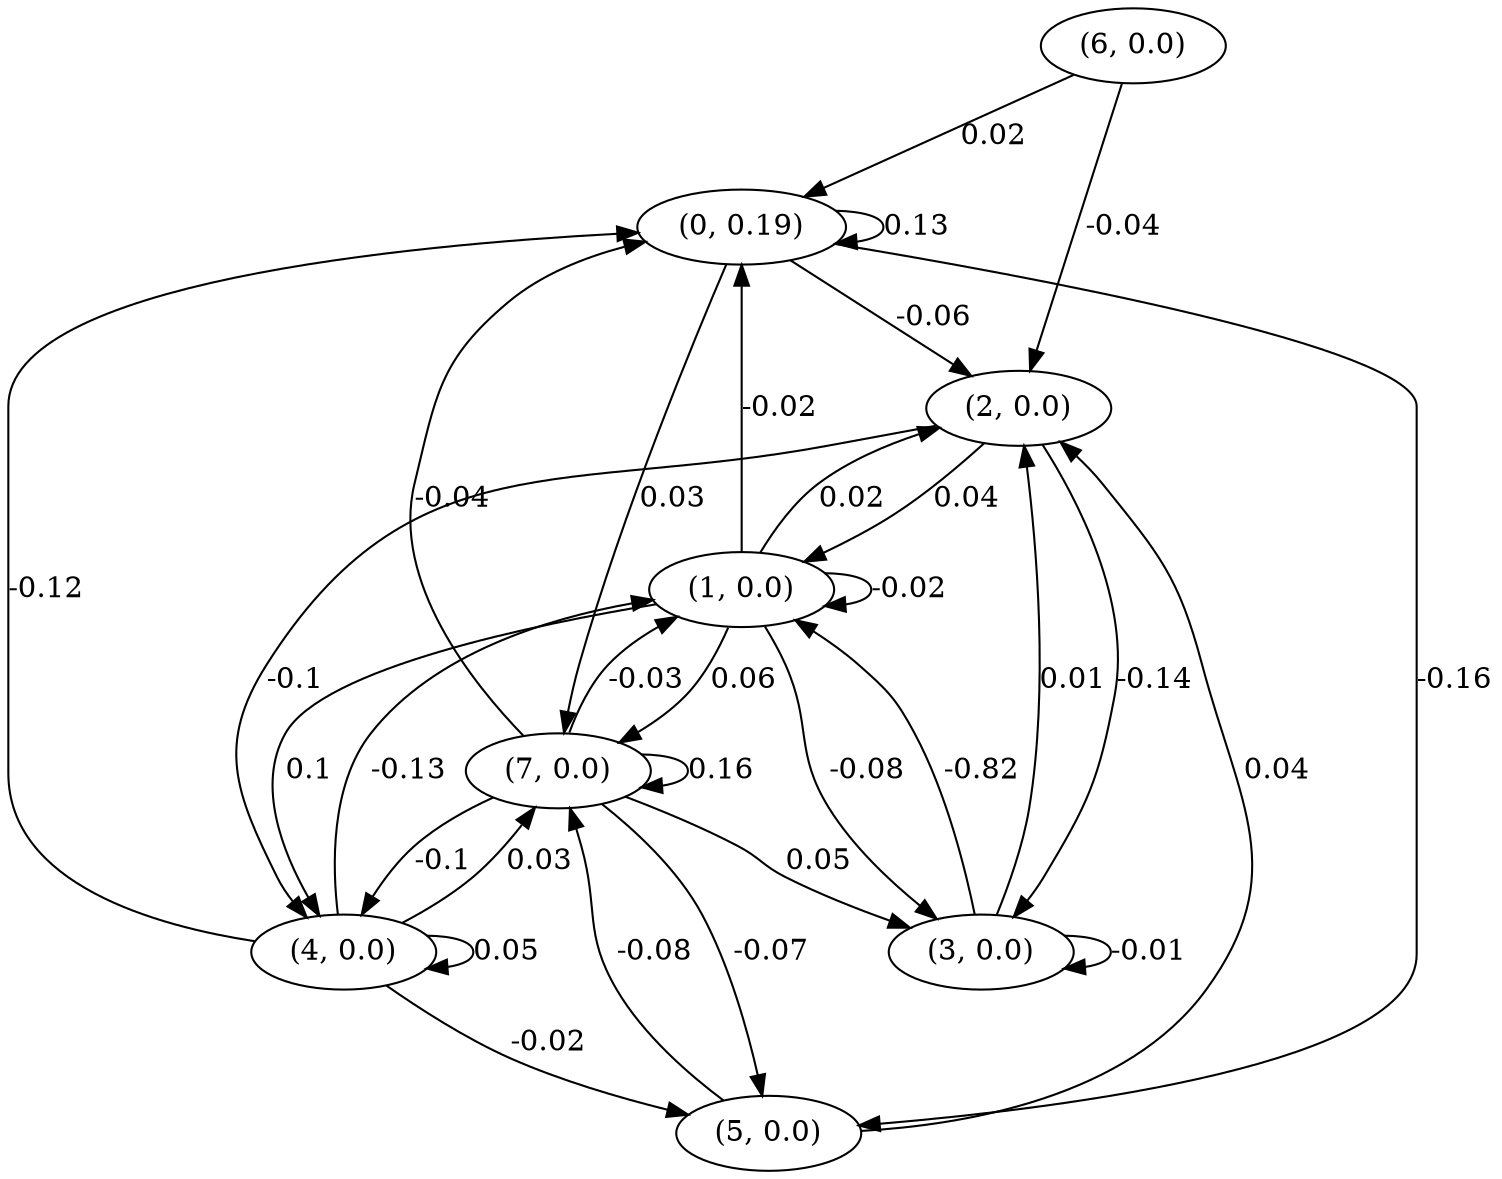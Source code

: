 digraph {
    0 [ label = "(0, 0.19)" ]
    1 [ label = "(1, 0.0)" ]
    2 [ label = "(2, 0.0)" ]
    3 [ label = "(3, 0.0)" ]
    4 [ label = "(4, 0.0)" ]
    5 [ label = "(5, 0.0)" ]
    6 [ label = "(6, 0.0)" ]
    7 [ label = "(7, 0.0)" ]
    0 -> 0 [ label = "0.13" ]
    1 -> 1 [ label = "-0.02" ]
    3 -> 3 [ label = "-0.01" ]
    4 -> 4 [ label = "0.05" ]
    7 -> 7 [ label = "0.16" ]
    1 -> 0 [ label = "-0.02" ]
    4 -> 0 [ label = "-0.12" ]
    6 -> 0 [ label = "0.02" ]
    7 -> 0 [ label = "-0.04" ]
    2 -> 1 [ label = "0.04" ]
    3 -> 1 [ label = "-0.82" ]
    4 -> 1 [ label = "-0.13" ]
    7 -> 1 [ label = "-0.03" ]
    0 -> 2 [ label = "-0.06" ]
    1 -> 2 [ label = "0.02" ]
    3 -> 2 [ label = "0.01" ]
    5 -> 2 [ label = "0.04" ]
    6 -> 2 [ label = "-0.04" ]
    1 -> 3 [ label = "-0.08" ]
    2 -> 3 [ label = "-0.14" ]
    7 -> 3 [ label = "0.05" ]
    1 -> 4 [ label = "0.1" ]
    2 -> 4 [ label = "-0.1" ]
    7 -> 4 [ label = "-0.1" ]
    0 -> 5 [ label = "-0.16" ]
    4 -> 5 [ label = "-0.02" ]
    7 -> 5 [ label = "-0.07" ]
    0 -> 7 [ label = "0.03" ]
    1 -> 7 [ label = "0.06" ]
    4 -> 7 [ label = "0.03" ]
    5 -> 7 [ label = "-0.08" ]
}

